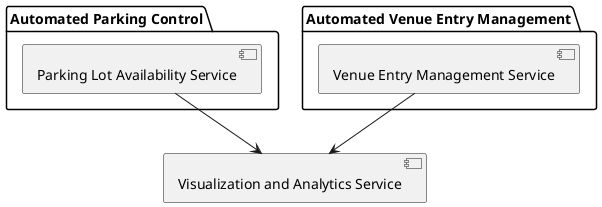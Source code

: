 @startuml dfgdf

package "Automated Parking Control" {
    [Parking Lot Availability Service]
}

package "Automated Venue Entry Management" {
    [Venue Entry Management Service]
}

[Venue Entry Management Service] --> [Visualization and Analytics Service]
[Parking Lot Availability Service] --> [Visualization and Analytics Service]

@enduml
